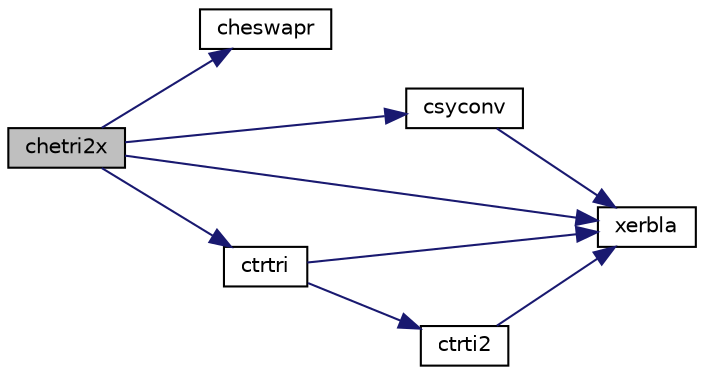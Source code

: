 digraph "chetri2x"
{
 // LATEX_PDF_SIZE
  edge [fontname="Helvetica",fontsize="10",labelfontname="Helvetica",labelfontsize="10"];
  node [fontname="Helvetica",fontsize="10",shape=record];
  rankdir="LR";
  Node1 [label="chetri2x",height=0.2,width=0.4,color="black", fillcolor="grey75", style="filled", fontcolor="black",tooltip="CHETRI2X"];
  Node1 -> Node2 [color="midnightblue",fontsize="10",style="solid",fontname="Helvetica"];
  Node2 [label="cheswapr",height=0.2,width=0.4,color="black", fillcolor="white", style="filled",URL="$cheswapr_8f.html#a955ef3394562af1ae4ae2d113e4423bd",tooltip="CHESWAPR applies an elementary permutation on the rows and columns of a Hermitian matrix."];
  Node1 -> Node3 [color="midnightblue",fontsize="10",style="solid",fontname="Helvetica"];
  Node3 [label="csyconv",height=0.2,width=0.4,color="black", fillcolor="white", style="filled",URL="$csyconv_8f.html#a525e6b7b04c6e3d0a86fd22f463f8a61",tooltip="CSYCONV"];
  Node3 -> Node4 [color="midnightblue",fontsize="10",style="solid",fontname="Helvetica"];
  Node4 [label="xerbla",height=0.2,width=0.4,color="black", fillcolor="white", style="filled",URL="$xerbla_8f.html#a377ee61015baf8dea7770b3a404b1c07",tooltip="XERBLA"];
  Node1 -> Node5 [color="midnightblue",fontsize="10",style="solid",fontname="Helvetica"];
  Node5 [label="ctrtri",height=0.2,width=0.4,color="black", fillcolor="white", style="filled",URL="$ctrtri_8f.html#ad08962e5806175e6e372db349a963ecc",tooltip="CTRTRI"];
  Node5 -> Node6 [color="midnightblue",fontsize="10",style="solid",fontname="Helvetica"];
  Node6 [label="ctrti2",height=0.2,width=0.4,color="black", fillcolor="white", style="filled",URL="$ctrti2_8f.html#ae7ae073f804087edaf233005a6553d94",tooltip="CTRTI2 computes the inverse of a triangular matrix (unblocked algorithm)."];
  Node6 -> Node4 [color="midnightblue",fontsize="10",style="solid",fontname="Helvetica"];
  Node5 -> Node4 [color="midnightblue",fontsize="10",style="solid",fontname="Helvetica"];
  Node1 -> Node4 [color="midnightblue",fontsize="10",style="solid",fontname="Helvetica"];
}
